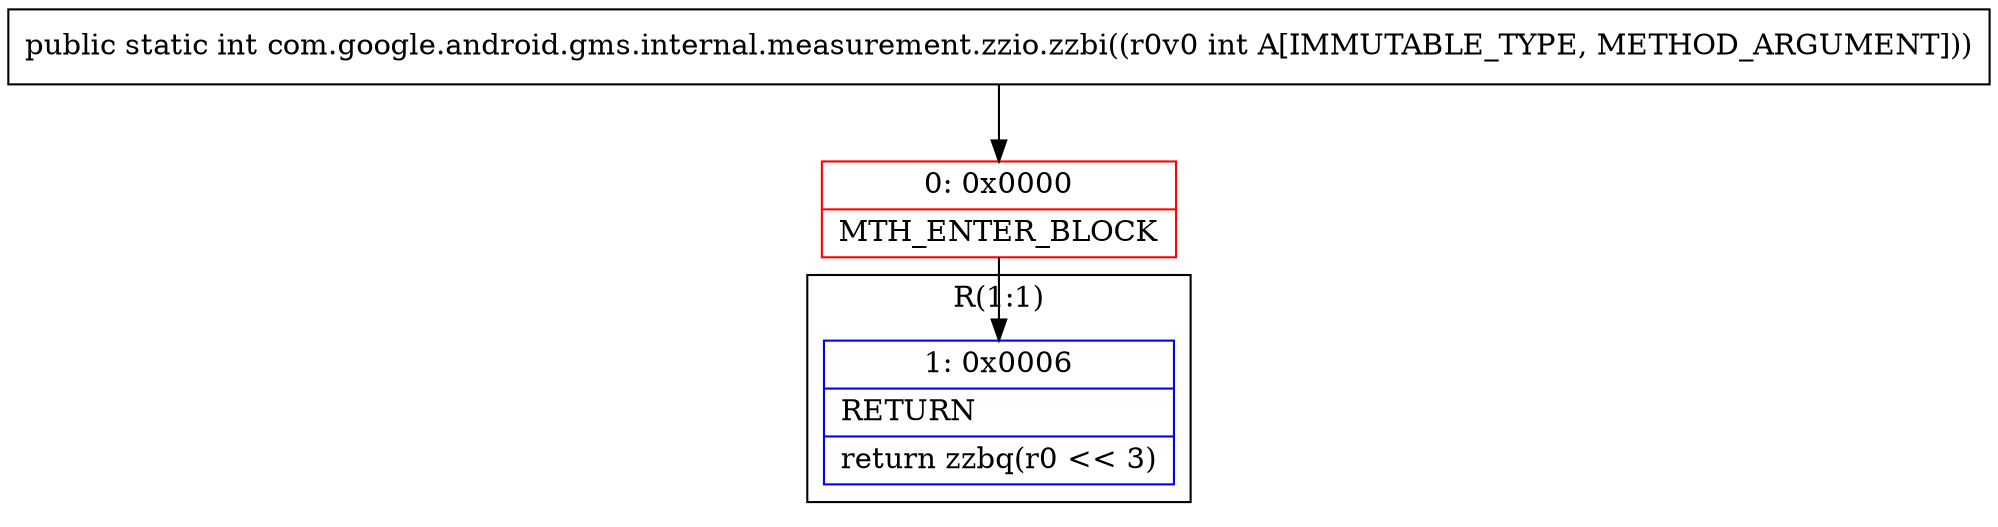digraph "CFG forcom.google.android.gms.internal.measurement.zzio.zzbi(I)I" {
subgraph cluster_Region_1860819559 {
label = "R(1:1)";
node [shape=record,color=blue];
Node_1 [shape=record,label="{1\:\ 0x0006|RETURN\l|return zzbq(r0 \<\< 3)\l}"];
}
Node_0 [shape=record,color=red,label="{0\:\ 0x0000|MTH_ENTER_BLOCK\l}"];
MethodNode[shape=record,label="{public static int com.google.android.gms.internal.measurement.zzio.zzbi((r0v0 int A[IMMUTABLE_TYPE, METHOD_ARGUMENT])) }"];
MethodNode -> Node_0;
Node_0 -> Node_1;
}

